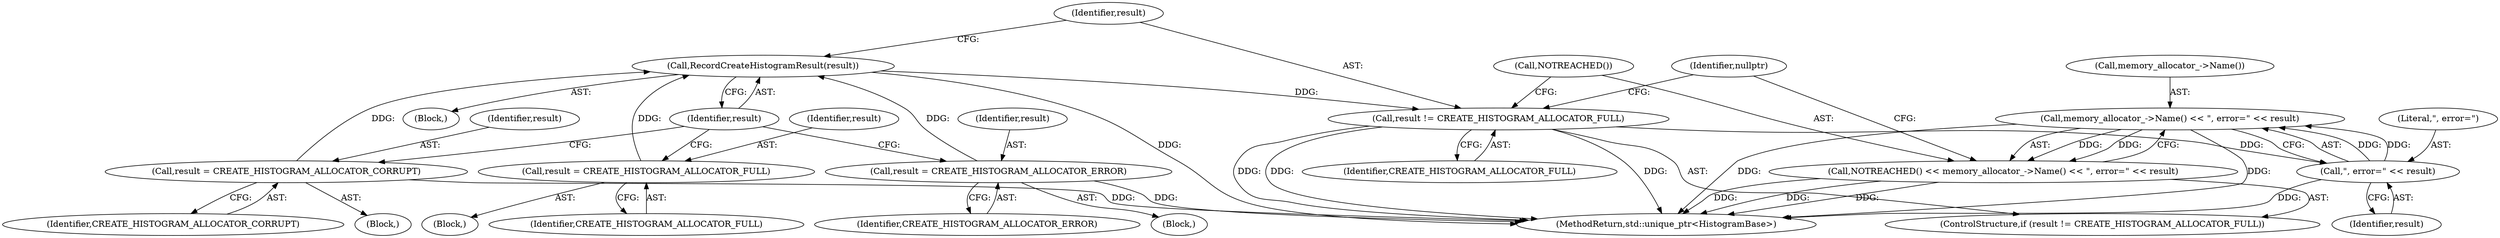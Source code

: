 digraph "0_Chrome_3f38b2253b19f9f9595f79fb92bfb5077e7b1959_0@API" {
"1000366" [label="(Call,memory_allocator_->Name() << \", error=\" << result)"];
"1000368" [label="(Call,\", error=\" << result)"];
"1000361" [label="(Call,result != CREATE_HISTOGRAM_ALLOCATOR_FULL)"];
"1000358" [label="(Call,RecordCreateHistogramResult(result))"];
"1000355" [label="(Call,result = CREATE_HISTOGRAM_ALLOCATOR_ERROR)"];
"1000343" [label="(Call,result = CREATE_HISTOGRAM_ALLOCATOR_CORRUPT)"];
"1000350" [label="(Call,result = CREATE_HISTOGRAM_ALLOCATOR_FULL)"];
"1000364" [label="(Call,NOTREACHED() << memory_allocator_->Name() << \", error=\" << result)"];
"1000361" [label="(Call,result != CREATE_HISTOGRAM_ALLOCATOR_FULL)"];
"1000359" [label="(Identifier,result)"];
"1000366" [label="(Call,memory_allocator_->Name() << \", error=\" << result)"];
"1000372" [label="(Identifier,nullptr)"];
"1000367" [label="(Call,memory_allocator_->Name())"];
"1000368" [label="(Call,\", error=\" << result)"];
"1000343" [label="(Call,result = CREATE_HISTOGRAM_ALLOCATOR_CORRUPT)"];
"1000354" [label="(Block,)"];
"1000357" [label="(Identifier,CREATE_HISTOGRAM_ALLOCATOR_ERROR)"];
"1000344" [label="(Identifier,result)"];
"1000369" [label="(Literal,\", error=\")"];
"1000364" [label="(Call,NOTREACHED() << memory_allocator_->Name() << \", error=\" << result)"];
"1000345" [label="(Identifier,CREATE_HISTOGRAM_ALLOCATOR_CORRUPT)"];
"1000363" [label="(Identifier,CREATE_HISTOGRAM_ALLOCATOR_FULL)"];
"1000370" [label="(Identifier,result)"];
"1000351" [label="(Identifier,result)"];
"1000356" [label="(Identifier,result)"];
"1000358" [label="(Call,RecordCreateHistogramResult(result))"];
"1000352" [label="(Identifier,CREATE_HISTOGRAM_ALLOCATOR_FULL)"];
"1000373" [label="(MethodReturn,std::unique_ptr<HistogramBase>)"];
"1000362" [label="(Identifier,result)"];
"1000349" [label="(Block,)"];
"1000350" [label="(Call,result = CREATE_HISTOGRAM_ALLOCATOR_FULL)"];
"1000109" [label="(Block,)"];
"1000340" [label="(Block,)"];
"1000365" [label="(Call,NOTREACHED())"];
"1000360" [label="(ControlStructure,if (result != CREATE_HISTOGRAM_ALLOCATOR_FULL))"];
"1000355" [label="(Call,result = CREATE_HISTOGRAM_ALLOCATOR_ERROR)"];
"1000366" -> "1000364"  [label="AST: "];
"1000366" -> "1000368"  [label="CFG: "];
"1000367" -> "1000366"  [label="AST: "];
"1000368" -> "1000366"  [label="AST: "];
"1000364" -> "1000366"  [label="CFG: "];
"1000366" -> "1000373"  [label="DDG: "];
"1000366" -> "1000373"  [label="DDG: "];
"1000366" -> "1000364"  [label="DDG: "];
"1000366" -> "1000364"  [label="DDG: "];
"1000368" -> "1000366"  [label="DDG: "];
"1000368" -> "1000366"  [label="DDG: "];
"1000368" -> "1000370"  [label="CFG: "];
"1000369" -> "1000368"  [label="AST: "];
"1000370" -> "1000368"  [label="AST: "];
"1000368" -> "1000373"  [label="DDG: "];
"1000361" -> "1000368"  [label="DDG: "];
"1000361" -> "1000360"  [label="AST: "];
"1000361" -> "1000363"  [label="CFG: "];
"1000362" -> "1000361"  [label="AST: "];
"1000363" -> "1000361"  [label="AST: "];
"1000365" -> "1000361"  [label="CFG: "];
"1000372" -> "1000361"  [label="CFG: "];
"1000361" -> "1000373"  [label="DDG: "];
"1000361" -> "1000373"  [label="DDG: "];
"1000361" -> "1000373"  [label="DDG: "];
"1000358" -> "1000361"  [label="DDG: "];
"1000358" -> "1000109"  [label="AST: "];
"1000358" -> "1000359"  [label="CFG: "];
"1000359" -> "1000358"  [label="AST: "];
"1000362" -> "1000358"  [label="CFG: "];
"1000358" -> "1000373"  [label="DDG: "];
"1000355" -> "1000358"  [label="DDG: "];
"1000343" -> "1000358"  [label="DDG: "];
"1000350" -> "1000358"  [label="DDG: "];
"1000355" -> "1000354"  [label="AST: "];
"1000355" -> "1000357"  [label="CFG: "];
"1000356" -> "1000355"  [label="AST: "];
"1000357" -> "1000355"  [label="AST: "];
"1000359" -> "1000355"  [label="CFG: "];
"1000355" -> "1000373"  [label="DDG: "];
"1000343" -> "1000340"  [label="AST: "];
"1000343" -> "1000345"  [label="CFG: "];
"1000344" -> "1000343"  [label="AST: "];
"1000345" -> "1000343"  [label="AST: "];
"1000359" -> "1000343"  [label="CFG: "];
"1000343" -> "1000373"  [label="DDG: "];
"1000350" -> "1000349"  [label="AST: "];
"1000350" -> "1000352"  [label="CFG: "];
"1000351" -> "1000350"  [label="AST: "];
"1000352" -> "1000350"  [label="AST: "];
"1000359" -> "1000350"  [label="CFG: "];
"1000364" -> "1000360"  [label="AST: "];
"1000365" -> "1000364"  [label="AST: "];
"1000372" -> "1000364"  [label="CFG: "];
"1000364" -> "1000373"  [label="DDG: "];
"1000364" -> "1000373"  [label="DDG: "];
"1000364" -> "1000373"  [label="DDG: "];
}
